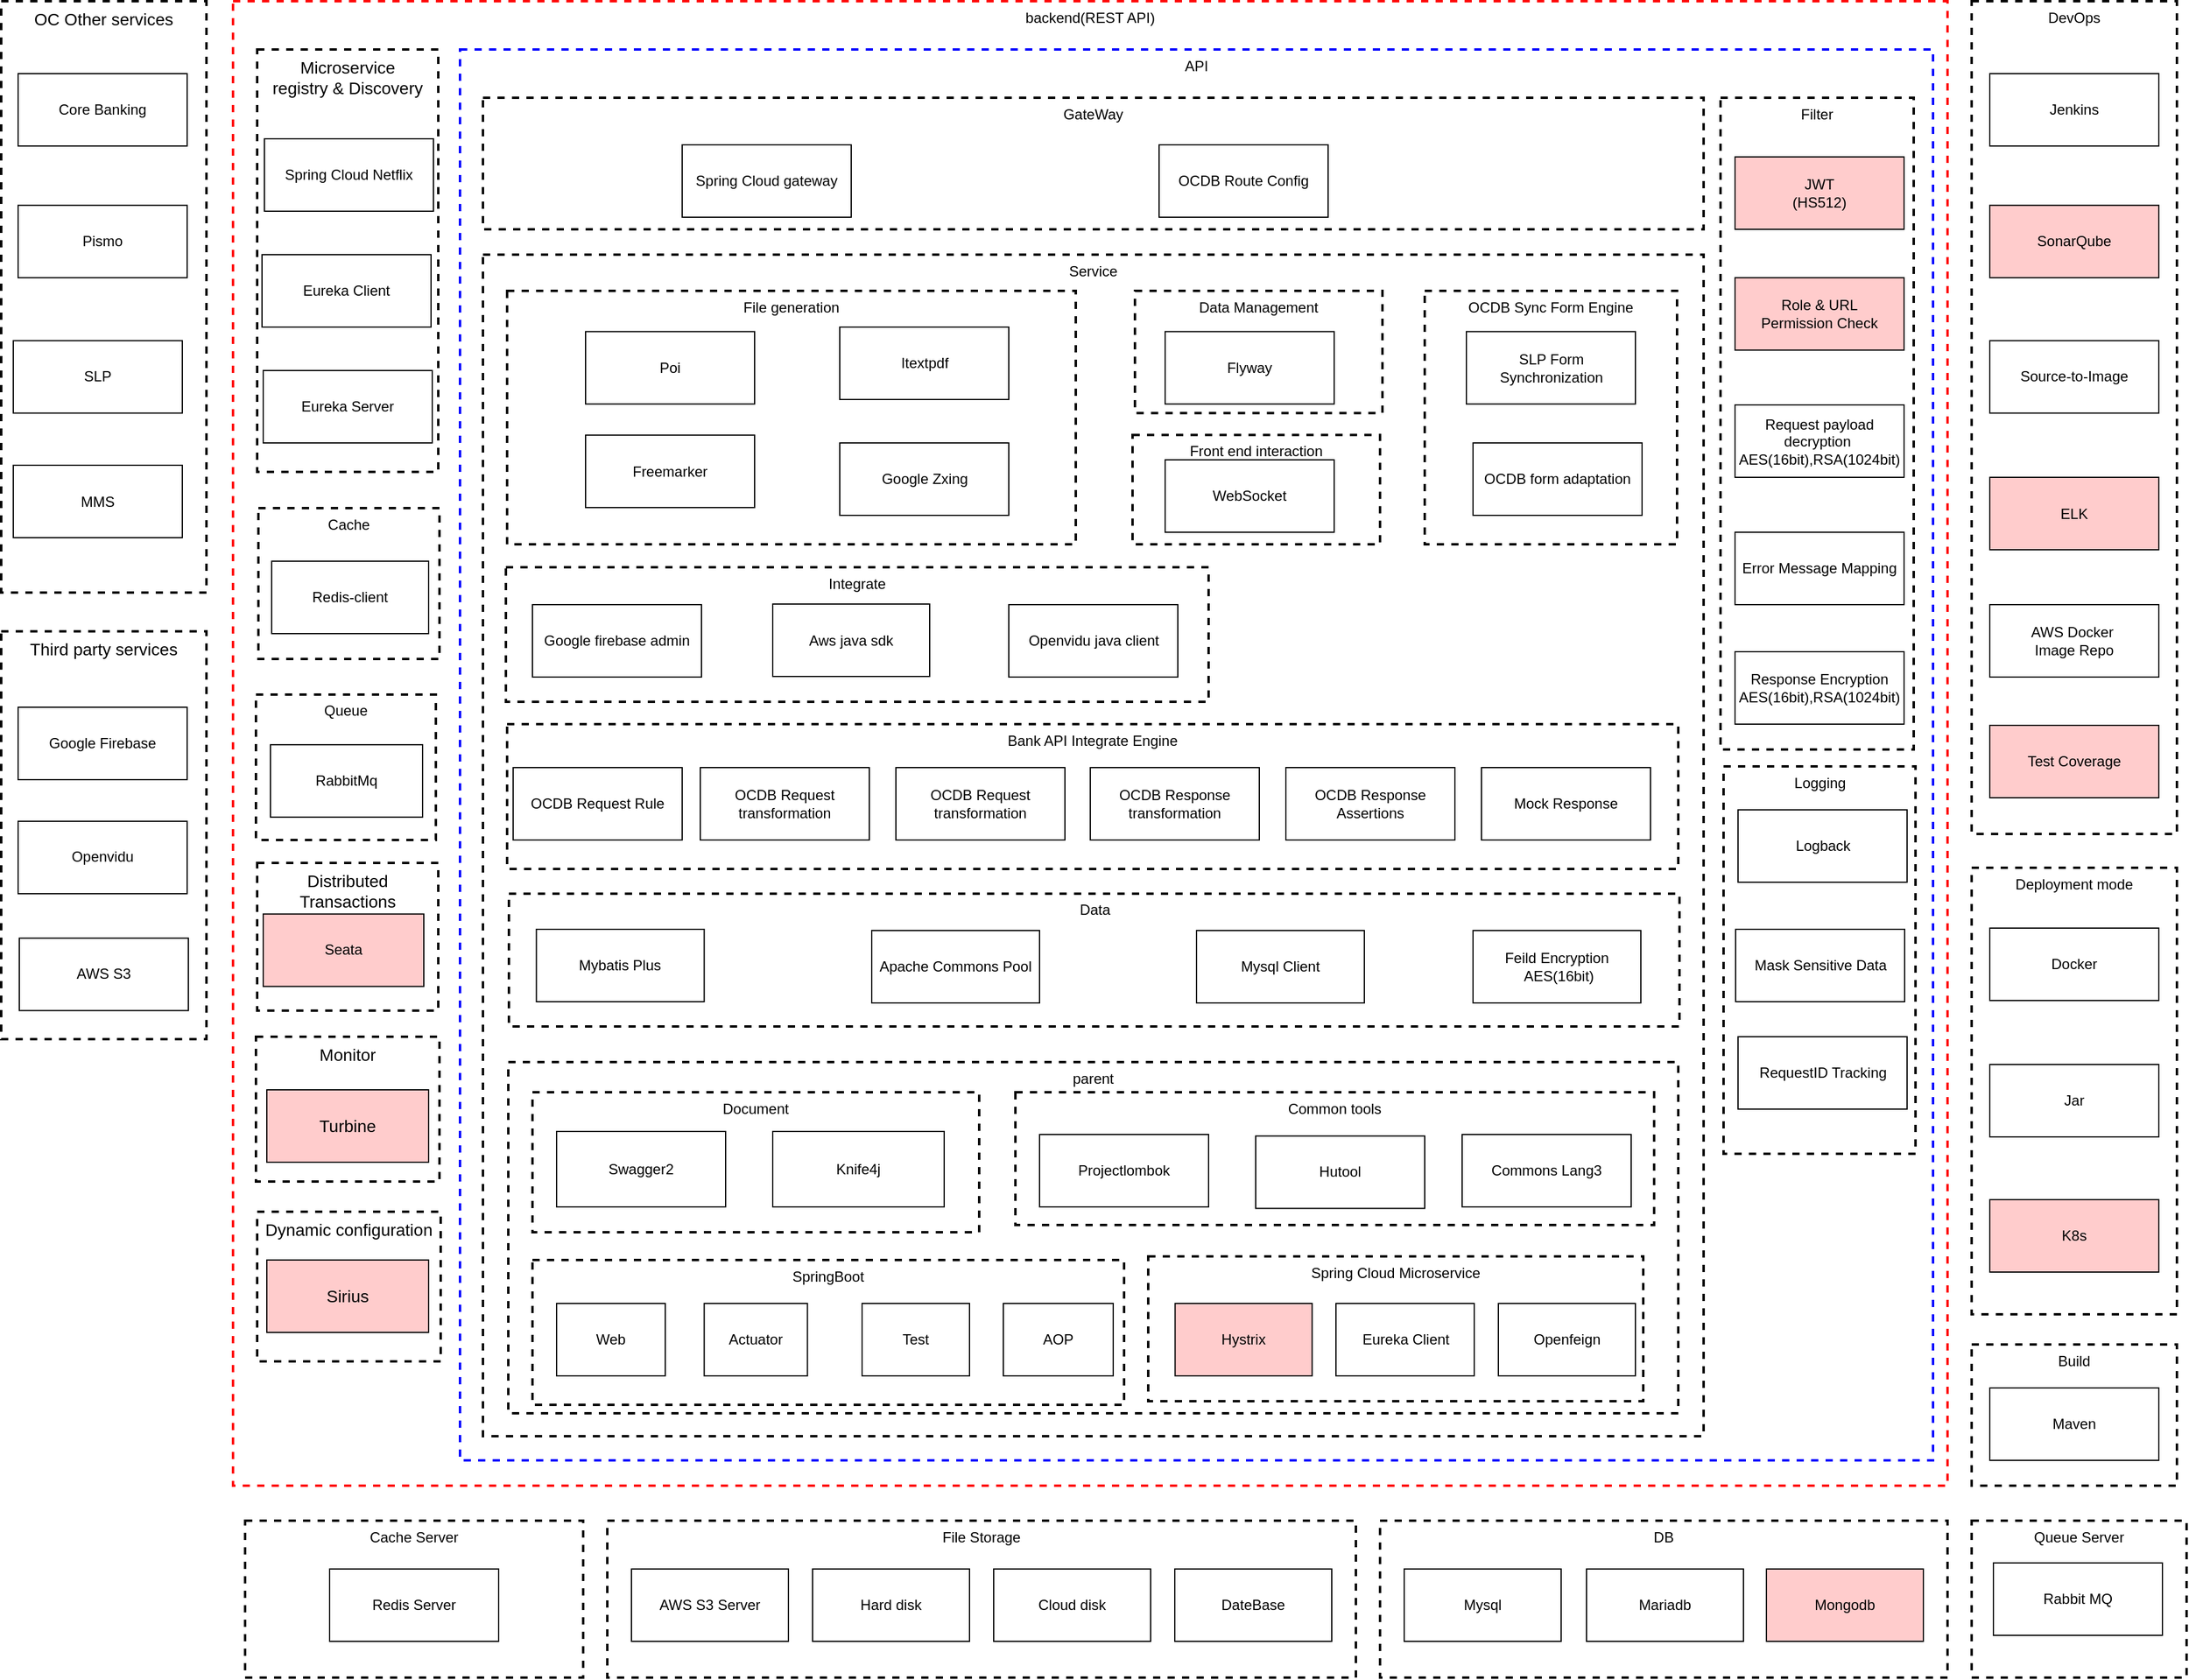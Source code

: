 <mxfile version="20.4.0" type="github">
  <diagram id="OInQUNuNO3AYRQuPPQoJ" name="第 1 页">
    <mxGraphModel dx="2217" dy="1193" grid="1" gridSize="10" guides="1" tooltips="1" connect="1" arrows="1" fold="1" page="1" pageScale="1" pageWidth="1100" pageHeight="850" math="0" shadow="0">
      <root>
        <mxCell id="0" />
        <mxCell id="1" parent="0" />
        <mxCell id="1uEvt_R6zlW470bMk80g-106" value="&lt;span style=&quot;font-weight: 400;&quot;&gt;backend(REST API)&lt;/span&gt;" style="rounded=0;whiteSpace=wrap;html=1;dashed=1;strokeWidth=2;fillColor=none;verticalAlign=top;fontStyle=1;strokeColor=#FF0505;" parent="1" vertex="1">
          <mxGeometry x="232" y="20" width="1420" height="1230" as="geometry" />
        </mxCell>
        <mxCell id="x6n-TaQfmUCHtvgikXO5-33" value="&lt;span style=&quot;font-weight: 400;&quot;&gt;API&lt;/span&gt;" style="rounded=0;whiteSpace=wrap;html=1;dashed=1;strokeWidth=2;fillColor=none;verticalAlign=top;fontStyle=1;strokeColor=#0000FF;" parent="1" vertex="1">
          <mxGeometry x="420" y="60" width="1220" height="1169" as="geometry" />
        </mxCell>
        <mxCell id="1uEvt_R6zlW470bMk80g-107" value="&lt;span style=&quot;font-weight: 400;&quot;&gt;Service&lt;/span&gt;" style="rounded=0;whiteSpace=wrap;html=1;dashed=1;strokeWidth=2;fillColor=none;verticalAlign=top;fontStyle=1" parent="1" vertex="1">
          <mxGeometry x="439" y="230" width="1011" height="979" as="geometry" />
        </mxCell>
        <mxCell id="x6n-TaQfmUCHtvgikXO5-2" value="&lt;span style=&quot;font-weight: 400;&quot;&gt;parent&lt;/span&gt;" style="rounded=0;whiteSpace=wrap;html=1;dashed=1;strokeWidth=2;fillColor=none;verticalAlign=top;fontStyle=1" parent="1" vertex="1">
          <mxGeometry x="460" y="899" width="969" height="291" as="geometry" />
        </mxCell>
        <mxCell id="rc3Xo7mNxMu2PA2NB6cC-8" value="&lt;span style=&quot;font-weight: 400;&quot;&gt;SpringBoot&lt;/span&gt;" style="rounded=0;whiteSpace=wrap;html=1;dashed=1;strokeWidth=2;fillColor=none;verticalAlign=top;fontStyle=1" vertex="1" parent="1">
          <mxGeometry x="480" y="1063" width="490" height="120" as="geometry" />
        </mxCell>
        <mxCell id="1uEvt_R6zlW470bMk80g-105" value="&lt;div&gt;&lt;span style=&quot;font-size: 14px; font-weight: 400;&quot;&gt;Third party services&lt;/span&gt;&lt;/div&gt;" style="rounded=0;whiteSpace=wrap;html=1;dashed=1;strokeWidth=2;fillColor=none;verticalAlign=top;fontStyle=1" parent="1" vertex="1">
          <mxGeometry x="40" y="542.16" width="170" height="337.84" as="geometry" />
        </mxCell>
        <mxCell id="1uEvt_R6zlW470bMk80g-233" value="&lt;div&gt;&lt;span style=&quot;font-weight: 400;&quot;&gt;Filter&lt;/span&gt;&lt;/div&gt;" style="rounded=0;whiteSpace=wrap;html=1;dashed=1;strokeWidth=2;fillColor=none;verticalAlign=top;fontStyle=1" parent="1" vertex="1">
          <mxGeometry x="1464" y="100" width="160" height="540" as="geometry" />
        </mxCell>
        <mxCell id="1uEvt_R6zlW470bMk80g-108" value="&lt;div&gt;&lt;span style=&quot;font-weight: 400;&quot;&gt;File generation&lt;/span&gt;&lt;/div&gt;" style="rounded=0;whiteSpace=wrap;html=1;dashed=1;strokeWidth=2;fillColor=none;verticalAlign=top;fontStyle=1" parent="1" vertex="1">
          <mxGeometry x="459" y="260" width="471" height="210" as="geometry" />
        </mxCell>
        <mxCell id="1uEvt_R6zlW470bMk80g-109" value="&lt;span style=&quot;font-weight: 400;&quot;&gt;Deployment mode&lt;/span&gt;" style="rounded=0;whiteSpace=wrap;html=1;dashed=1;strokeWidth=2;fillColor=none;verticalAlign=top;fontStyle=1" parent="1" vertex="1">
          <mxGeometry x="1672" y="738" width="170" height="370" as="geometry" />
        </mxCell>
        <mxCell id="1uEvt_R6zlW470bMk80g-111" value="&lt;div&gt;&lt;span style=&quot;font-weight: 400;&quot;&gt;DevOps&lt;/span&gt;&lt;/div&gt;" style="rounded=0;whiteSpace=wrap;html=1;dashed=1;strokeWidth=2;fillColor=none;verticalAlign=top;fontStyle=1" parent="1" vertex="1">
          <mxGeometry x="1672" y="20" width="170" height="690" as="geometry" />
        </mxCell>
        <mxCell id="1uEvt_R6zlW470bMk80g-113" value="&lt;span style=&quot;font-weight: 400;&quot;&gt;Bank API&amp;nbsp;&lt;/span&gt;&lt;span style=&quot;font-weight: 400;&quot;&gt;Integrate&amp;nbsp;&lt;/span&gt;&lt;span style=&quot;font-weight: 400;&quot;&gt;Engine&lt;/span&gt;" style="rounded=0;whiteSpace=wrap;html=1;dashed=1;strokeWidth=2;fillColor=none;verticalAlign=top;fontStyle=1" parent="1" vertex="1">
          <mxGeometry x="459" y="619" width="970" height="120" as="geometry" />
        </mxCell>
        <mxCell id="1uEvt_R6zlW470bMk80g-114" value="&lt;div&gt;&lt;span style=&quot;font-weight: 400;&quot;&gt;GateWay&lt;/span&gt;&lt;/div&gt;" style="rounded=0;whiteSpace=wrap;html=1;dashed=1;strokeWidth=2;fillColor=none;verticalAlign=top;fontStyle=1" parent="1" vertex="1">
          <mxGeometry x="439" y="100" width="1011" height="109" as="geometry" />
        </mxCell>
        <mxCell id="1uEvt_R6zlW470bMk80g-115" value="&lt;div&gt;&lt;span style=&quot;font-weight: 400;&quot;&gt;Cache Server&lt;/span&gt;&lt;/div&gt;" style="rounded=0;whiteSpace=wrap;html=1;dashed=1;strokeWidth=2;fillColor=none;verticalAlign=top;fontStyle=1" parent="1" vertex="1">
          <mxGeometry x="242" y="1279" width="280" height="130" as="geometry" />
        </mxCell>
        <mxCell id="1uEvt_R6zlW470bMk80g-116" value="&lt;div&gt;&lt;span style=&quot;font-weight: 400;&quot;&gt;DB&lt;/span&gt;&lt;/div&gt;" style="rounded=0;whiteSpace=wrap;html=1;dashed=1;strokeWidth=2;fillColor=none;verticalAlign=top;fontStyle=1" parent="1" vertex="1">
          <mxGeometry x="1182" y="1279" width="470" height="130" as="geometry" />
        </mxCell>
        <mxCell id="1uEvt_R6zlW470bMk80g-117" value="&lt;span style=&quot;font-weight: 400;&quot;&gt;File Storage&lt;/span&gt;" style="rounded=0;whiteSpace=wrap;html=1;dashed=1;strokeWidth=2;fillColor=none;verticalAlign=top;fontStyle=1" parent="1" vertex="1">
          <mxGeometry x="542" y="1279" width="620" height="130" as="geometry" />
        </mxCell>
        <mxCell id="1uEvt_R6zlW470bMk80g-118" value="&lt;div&gt;&lt;span style=&quot;font-weight: 400;&quot;&gt;Logging&lt;/span&gt;&lt;/div&gt;" style="rounded=0;whiteSpace=wrap;html=1;dashed=1;strokeWidth=2;fillColor=none;verticalAlign=top;fontStyle=1" parent="1" vertex="1">
          <mxGeometry x="1466.5" y="653.99" width="159" height="321" as="geometry" />
        </mxCell>
        <mxCell id="1uEvt_R6zlW470bMk80g-123" value="Redis Server" style="rounded=0;whiteSpace=wrap;html=1;fontColor=#000000;fillColor=none;" parent="1" vertex="1">
          <mxGeometry x="312" y="1319" width="140" height="60" as="geometry" />
        </mxCell>
        <mxCell id="1uEvt_R6zlW470bMk80g-128" value="&lt;span style=&quot;font-weight: 400;&quot;&gt;Data&lt;/span&gt;" style="rounded=0;whiteSpace=wrap;html=1;dashed=1;strokeWidth=2;fillColor=none;verticalAlign=top;fontStyle=1" parent="1" vertex="1">
          <mxGeometry x="460.5" y="759.49" width="969.5" height="110" as="geometry" />
        </mxCell>
        <mxCell id="1uEvt_R6zlW470bMk80g-137" value="Itextpdf" style="rounded=0;whiteSpace=wrap;html=1;fontColor=#000000;fillColor=none;" parent="1" vertex="1">
          <mxGeometry x="734.5" y="290" width="140" height="60" as="geometry" />
        </mxCell>
        <mxCell id="1uEvt_R6zlW470bMk80g-138" value="Poi" style="rounded=0;whiteSpace=wrap;html=1;fontColor=#000000;fillColor=none;" parent="1" vertex="1">
          <mxGeometry x="524" y="293.75" width="140" height="60" as="geometry" />
        </mxCell>
        <mxCell id="1uEvt_R6zlW470bMk80g-144" value="&lt;div&gt;&lt;span style=&quot;font-size: 14px; font-weight: 400;&quot;&gt;OC Other services&lt;/span&gt;&lt;/div&gt;" style="rounded=0;whiteSpace=wrap;html=1;dashed=1;strokeWidth=2;fillColor=none;verticalAlign=top;fontStyle=1" parent="1" vertex="1">
          <mxGeometry x="40" y="20" width="170" height="490" as="geometry" />
        </mxCell>
        <mxCell id="1uEvt_R6zlW470bMk80g-145" value="Core Banking" style="rounded=0;whiteSpace=wrap;html=1;fontColor=#000000;fillColor=none;" parent="1" vertex="1">
          <mxGeometry x="54" y="80" width="140" height="60" as="geometry" />
        </mxCell>
        <mxCell id="1uEvt_R6zlW470bMk80g-146" value="Pismo" style="rounded=0;whiteSpace=wrap;html=1;fontColor=#000000;fillColor=none;" parent="1" vertex="1">
          <mxGeometry x="54" y="189.12" width="140" height="60" as="geometry" />
        </mxCell>
        <mxCell id="1uEvt_R6zlW470bMk80g-147" value="SLP" style="rounded=0;whiteSpace=wrap;html=1;fontColor=#000000;fillColor=none;" parent="1" vertex="1">
          <mxGeometry x="50" y="301.27" width="140" height="60" as="geometry" />
        </mxCell>
        <mxCell id="1uEvt_R6zlW470bMk80g-148" value="MMS" style="rounded=0;whiteSpace=wrap;html=1;fontColor=#000000;fillColor=none;" parent="1" vertex="1">
          <mxGeometry x="50" y="404.5" width="140" height="60" as="geometry" />
        </mxCell>
        <mxCell id="1uEvt_R6zlW470bMk80g-167" value="&lt;span style=&quot;font-weight: 400;&quot;&gt;Build&lt;/span&gt;" style="rounded=0;whiteSpace=wrap;html=1;dashed=1;strokeWidth=2;fillColor=none;verticalAlign=top;fontStyle=1" parent="1" vertex="1">
          <mxGeometry x="1672" y="1133" width="170" height="117" as="geometry" />
        </mxCell>
        <mxCell id="1uEvt_R6zlW470bMk80g-186" value="Google Zxing" style="rounded=0;whiteSpace=wrap;html=1;fontColor=#000000;fillColor=none;" parent="1" vertex="1">
          <mxGeometry x="734.5" y="386" width="140" height="60" as="geometry" />
        </mxCell>
        <mxCell id="1uEvt_R6zlW470bMk80g-199" value="&lt;span style=&quot;font-size: 14px; font-weight: 400;&quot;&gt;Monitor&lt;/span&gt;" style="rounded=0;whiteSpace=wrap;html=1;dashed=1;strokeWidth=2;fillColor=none;verticalAlign=top;fontStyle=1" parent="1" vertex="1">
          <mxGeometry x="251" y="878" width="152" height="120" as="geometry" />
        </mxCell>
        <mxCell id="1uEvt_R6zlW470bMk80g-208" value="Error Message Mapping" style="rounded=0;whiteSpace=wrap;html=1;fontColor=#000000;fillColor=none;" parent="1" vertex="1">
          <mxGeometry x="1476" y="460" width="140" height="60" as="geometry" />
        </mxCell>
        <mxCell id="1uEvt_R6zlW470bMk80g-210" value="&lt;span style=&quot;font-size: 14px;&quot;&gt;Turbine&lt;/span&gt;" style="rounded=0;whiteSpace=wrap;html=1;fontColor=#000000;fillColor=#FFCCCC;" parent="1" vertex="1">
          <mxGeometry x="260" y="922" width="134" height="60" as="geometry" />
        </mxCell>
        <mxCell id="1uEvt_R6zlW470bMk80g-213" value="Mock Response" style="rounded=0;whiteSpace=wrap;html=1;fontColor=#000000;fillColor=none;" parent="1" vertex="1">
          <mxGeometry x="1266" y="655" width="140" height="60" as="geometry" />
        </mxCell>
        <mxCell id="1uEvt_R6zlW470bMk80g-214" value="OCDB Response Assertions" style="rounded=0;whiteSpace=wrap;html=1;fontColor=#000000;fillColor=none;" parent="1" vertex="1">
          <mxGeometry x="1104" y="655" width="140" height="60" as="geometry" />
        </mxCell>
        <mxCell id="1uEvt_R6zlW470bMk80g-215" value="OCDB Response transformation" style="rounded=0;whiteSpace=wrap;html=1;fontColor=#000000;fillColor=none;" parent="1" vertex="1">
          <mxGeometry x="942" y="655" width="140" height="60" as="geometry" />
        </mxCell>
        <mxCell id="1uEvt_R6zlW470bMk80g-225" value="Apache Commons Pool" style="rounded=0;whiteSpace=wrap;html=1;fontColor=#000000;fillColor=none;" parent="1" vertex="1">
          <mxGeometry x="761" y="790.0" width="139" height="60" as="geometry" />
        </mxCell>
        <mxCell id="1uEvt_R6zlW470bMk80g-227" value="Mybatis Plus" style="rounded=0;whiteSpace=wrap;html=1;fontColor=#000000;fillColor=none;" parent="1" vertex="1">
          <mxGeometry x="483.25" y="789.0" width="139" height="60" as="geometry" />
        </mxCell>
        <mxCell id="1uEvt_R6zlW470bMk80g-229" value="&lt;div&gt;&lt;span style=&quot;background-color: initial;&quot;&gt;Request payload decryption&amp;nbsp;&lt;/span&gt;&lt;/div&gt;&lt;div&gt;&lt;span style=&quot;background-color: initial;&quot;&gt;AES(16bit),RSA(1024bit)&lt;/span&gt;&lt;/div&gt;" style="rounded=0;whiteSpace=wrap;html=1;fontColor=#000000;fillColor=none;" parent="1" vertex="1">
          <mxGeometry x="1476" y="354.5" width="140" height="60" as="geometry" />
        </mxCell>
        <mxCell id="1uEvt_R6zlW470bMk80g-232" value="&lt;div&gt;&lt;span style=&quot;background-color: initial;&quot;&gt;Response Encryption&lt;/span&gt;&lt;br&gt;&lt;/div&gt;&lt;div&gt;&lt;span style=&quot;background-color: initial;&quot;&gt;AES(16bit),RSA(1024bit)&lt;/span&gt;&lt;/div&gt;" style="rounded=0;whiteSpace=wrap;html=1;fontColor=#000000;fillColor=none;" parent="1" vertex="1">
          <mxGeometry x="1476" y="559" width="140" height="60" as="geometry" />
        </mxCell>
        <mxCell id="1uEvt_R6zlW470bMk80g-234" value="JWT &lt;br&gt;(HS512)" style="rounded=0;whiteSpace=wrap;html=1;fontColor=#000000;fillColor=#FFCCCC;" parent="1" vertex="1">
          <mxGeometry x="1476" y="149" width="140" height="60" as="geometry" />
        </mxCell>
        <mxCell id="1uEvt_R6zlW470bMk80g-235" value="Role &amp;amp; URL&lt;br&gt;Permission Check" style="rounded=0;whiteSpace=wrap;html=1;fontColor=#000000;fillColor=#FFCCCC;" parent="1" vertex="1">
          <mxGeometry x="1476" y="249.12" width="140" height="60" as="geometry" />
        </mxCell>
        <mxCell id="1uEvt_R6zlW470bMk80g-238" value="Logback" style="rounded=0;whiteSpace=wrap;html=1;fontColor=#000000;fillColor=none;" parent="1" vertex="1">
          <mxGeometry x="1478.5" y="689.99" width="140" height="60" as="geometry" />
        </mxCell>
        <mxCell id="1uEvt_R6zlW470bMk80g-239" value="Mask Sensitive Data" style="rounded=0;whiteSpace=wrap;html=1;fontColor=#000000;fillColor=none;" parent="1" vertex="1">
          <mxGeometry x="1476.5" y="788.99" width="140" height="60" as="geometry" />
        </mxCell>
        <mxCell id="1uEvt_R6zlW470bMk80g-241" value="RequestID Tracking" style="rounded=0;whiteSpace=wrap;html=1;fontColor=#000000;fillColor=none;" parent="1" vertex="1">
          <mxGeometry x="1478.5" y="877.99" width="140" height="60" as="geometry" />
        </mxCell>
        <mxCell id="1uEvt_R6zlW470bMk80g-245" value="Jenkins" style="rounded=0;whiteSpace=wrap;html=1;fontColor=#000000;fillColor=none;" parent="1" vertex="1">
          <mxGeometry x="1687" y="80" width="140" height="60" as="geometry" />
        </mxCell>
        <mxCell id="1uEvt_R6zlW470bMk80g-246" value="SonarQube" style="rounded=0;whiteSpace=wrap;html=1;fontColor=#000000;fillColor=#FFCCCC;" parent="1" vertex="1">
          <mxGeometry x="1687" y="189.12" width="140" height="60" as="geometry" />
        </mxCell>
        <mxCell id="1uEvt_R6zlW470bMk80g-247" value="Source-to-Image" style="rounded=0;whiteSpace=wrap;html=1;fontColor=#000000;fillColor=none;" parent="1" vertex="1">
          <mxGeometry x="1687" y="301.27" width="140" height="60" as="geometry" />
        </mxCell>
        <mxCell id="1uEvt_R6zlW470bMk80g-250" value="ELK" style="rounded=0;whiteSpace=wrap;html=1;fontColor=#000000;fillColor=#FFCCCC;" parent="1" vertex="1">
          <mxGeometry x="1687" y="414.5" width="140" height="60" as="geometry" />
        </mxCell>
        <mxCell id="1uEvt_R6zlW470bMk80g-251" value="AWS Docker&amp;nbsp;&lt;br&gt;Image&amp;nbsp;Repo" style="rounded=0;whiteSpace=wrap;html=1;fontColor=#000000;fillColor=none;" parent="1" vertex="1">
          <mxGeometry x="1687" y="520" width="140" height="60" as="geometry" />
        </mxCell>
        <mxCell id="1uEvt_R6zlW470bMk80g-252" value="Docker" style="rounded=0;whiteSpace=wrap;html=1;fontColor=#000000;fillColor=none;" parent="1" vertex="1">
          <mxGeometry x="1687" y="788" width="140" height="60" as="geometry" />
        </mxCell>
        <mxCell id="1uEvt_R6zlW470bMk80g-253" value="Jar" style="rounded=0;whiteSpace=wrap;html=1;fontColor=#000000;fillColor=none;" parent="1" vertex="1">
          <mxGeometry x="1687" y="901" width="140" height="60" as="geometry" />
        </mxCell>
        <mxCell id="1uEvt_R6zlW470bMk80g-255" value="K8s" style="rounded=0;whiteSpace=wrap;html=1;fontColor=#000000;fillColor=#FFCCCC;" parent="1" vertex="1">
          <mxGeometry x="1687" y="1013" width="140" height="60" as="geometry" />
        </mxCell>
        <mxCell id="1uEvt_R6zlW470bMk80g-256" value="Maven" style="rounded=0;whiteSpace=wrap;html=1;fontColor=#000000;fillColor=none;" parent="1" vertex="1">
          <mxGeometry x="1687" y="1169" width="140" height="60" as="geometry" />
        </mxCell>
        <mxCell id="1uEvt_R6zlW470bMk80g-259" value="&lt;div&gt;Cloud disk&lt;/div&gt;" style="rounded=0;whiteSpace=wrap;html=1;fontColor=#000000;fillColor=none;" parent="1" vertex="1">
          <mxGeometry x="862" y="1319" width="130" height="60" as="geometry" />
        </mxCell>
        <mxCell id="1uEvt_R6zlW470bMk80g-260" value="Hard disk" style="rounded=0;whiteSpace=wrap;html=1;fontColor=#000000;fillColor=none;" parent="1" vertex="1">
          <mxGeometry x="712" y="1319" width="130" height="60" as="geometry" />
        </mxCell>
        <mxCell id="1uEvt_R6zlW470bMk80g-261" value="AWS S3 Server" style="rounded=0;whiteSpace=wrap;html=1;fontColor=#000000;fillColor=none;" parent="1" vertex="1">
          <mxGeometry x="562" y="1319" width="130" height="60" as="geometry" />
        </mxCell>
        <mxCell id="1uEvt_R6zlW470bMk80g-262" value="DateBase" style="rounded=0;whiteSpace=wrap;html=1;fontColor=#000000;fillColor=none;" parent="1" vertex="1">
          <mxGeometry x="1012" y="1319" width="130" height="60" as="geometry" />
        </mxCell>
        <mxCell id="1uEvt_R6zlW470bMk80g-263" value="Mysql" style="rounded=0;whiteSpace=wrap;html=1;fontColor=#000000;fillColor=none;" parent="1" vertex="1">
          <mxGeometry x="1202" y="1319" width="130" height="60" as="geometry" />
        </mxCell>
        <mxCell id="1uEvt_R6zlW470bMk80g-264" value="Mariadb" style="rounded=0;whiteSpace=wrap;html=1;fontColor=#000000;fillColor=none;" parent="1" vertex="1">
          <mxGeometry x="1353" y="1319" width="130" height="60" as="geometry" />
        </mxCell>
        <mxCell id="1uEvt_R6zlW470bMk80g-265" value="Mongodb" style="rounded=0;whiteSpace=wrap;html=1;fontColor=#000000;fillColor=#FFCCCC;" parent="1" vertex="1">
          <mxGeometry x="1502" y="1319" width="130" height="60" as="geometry" />
        </mxCell>
        <mxCell id="x6n-TaQfmUCHtvgikXO5-5" value="Web" style="rounded=0;whiteSpace=wrap;html=1;fontColor=#000000;fillColor=none;" parent="1" vertex="1">
          <mxGeometry x="500" y="1099" width="90" height="60" as="geometry" />
        </mxCell>
        <mxCell id="x6n-TaQfmUCHtvgikXO5-15" value="Freemarker" style="rounded=0;whiteSpace=wrap;html=1;fontColor=#000000;fillColor=none;" parent="1" vertex="1">
          <mxGeometry x="524" y="379.56" width="140" height="60" as="geometry" />
        </mxCell>
        <mxCell id="x6n-TaQfmUCHtvgikXO5-16" value="Test Coverage" style="rounded=0;whiteSpace=wrap;html=1;fontColor=#000000;fillColor=#FFCCCC;" parent="1" vertex="1">
          <mxGeometry x="1687" y="620" width="140" height="60" as="geometry" />
        </mxCell>
        <mxCell id="1uEvt_R6zlW470bMk80g-170" value="&lt;span style=&quot;font-weight: 400;&quot;&gt;Document&lt;/span&gt;" style="rounded=0;whiteSpace=wrap;html=1;dashed=1;strokeWidth=2;fillColor=none;verticalAlign=top;fontStyle=1" parent="1" vertex="1">
          <mxGeometry x="480" y="924" width="370" height="116" as="geometry" />
        </mxCell>
        <mxCell id="1uEvt_R6zlW470bMk80g-177" value="&lt;span style=&quot;font-weight: 400;&quot;&gt;Common tools&lt;/span&gt;" style="rounded=0;whiteSpace=wrap;html=1;dashed=1;strokeWidth=2;fillColor=none;verticalAlign=top;fontStyle=1" parent="1" vertex="1">
          <mxGeometry x="880" y="924" width="529" height="110" as="geometry" />
        </mxCell>
        <mxCell id="1uEvt_R6zlW470bMk80g-178" value="Hutool" style="rounded=0;whiteSpace=wrap;html=1;fontColor=#000000;fillColor=none;" parent="1" vertex="1">
          <mxGeometry x="1079" y="960.25" width="140" height="60" as="geometry" />
        </mxCell>
        <mxCell id="1uEvt_R6zlW470bMk80g-179" value="Projectlombok" style="rounded=0;whiteSpace=wrap;html=1;fontColor=#000000;fillColor=none;" parent="1" vertex="1">
          <mxGeometry x="900" y="959" width="140" height="60" as="geometry" />
        </mxCell>
        <mxCell id="1uEvt_R6zlW470bMk80g-183" value="Knife4j" style="rounded=0;whiteSpace=wrap;html=1;fontColor=#000000;fillColor=none;" parent="1" vertex="1">
          <mxGeometry x="679" y="956.5" width="142" height="62.5" as="geometry" />
        </mxCell>
        <mxCell id="1uEvt_R6zlW470bMk80g-189" value="Commons Lang3" style="rounded=0;whiteSpace=wrap;html=1;fontColor=#000000;fillColor=none;" parent="1" vertex="1">
          <mxGeometry x="1250" y="959" width="140" height="60" as="geometry" />
        </mxCell>
        <mxCell id="1uEvt_R6zlW470bMk80g-190" value="&lt;span style=&quot;font-weight: 400;&quot;&gt;Spring Cloud&amp;nbsp;&lt;/span&gt;&lt;span style=&quot;font-weight: 400;&quot;&gt;Microservice&lt;/span&gt;" style="rounded=0;whiteSpace=wrap;html=1;dashed=1;strokeWidth=2;fillColor=none;verticalAlign=top;fontStyle=1" parent="1" vertex="1">
          <mxGeometry x="990" y="1060" width="410" height="120" as="geometry" />
        </mxCell>
        <mxCell id="1uEvt_R6zlW470bMk80g-191" value="Eureka Client" style="rounded=0;whiteSpace=wrap;html=1;fontColor=#000000;fillColor=none;" parent="1" vertex="1">
          <mxGeometry x="1145.5" y="1099" width="114.5" height="60" as="geometry" />
        </mxCell>
        <mxCell id="1uEvt_R6zlW470bMk80g-217" value="OCDB Request transformation" style="rounded=0;whiteSpace=wrap;html=1;fontColor=#000000;fillColor=none;" parent="1" vertex="1">
          <mxGeometry x="781" y="655" width="140" height="60" as="geometry" />
        </mxCell>
        <mxCell id="1uEvt_R6zlW470bMk80g-119" value="&lt;span style=&quot;font-size: 14px; font-weight: 400;&quot;&gt;Microservice &lt;br&gt;registry &amp;amp; Discovery&lt;/span&gt;" style="rounded=0;whiteSpace=wrap;html=1;dashed=1;strokeWidth=2;fillColor=none;verticalAlign=top;fontStyle=1" parent="1" vertex="1">
          <mxGeometry x="252" y="60" width="150" height="350" as="geometry" />
        </mxCell>
        <mxCell id="1uEvt_R6zlW470bMk80g-141" value="Eureka Client" style="rounded=0;whiteSpace=wrap;html=1;fontColor=#000000;fillColor=none;" parent="1" vertex="1">
          <mxGeometry x="256" y="230" width="140" height="60" as="geometry" />
        </mxCell>
        <mxCell id="1uEvt_R6zlW470bMk80g-142" value="Spring Cloud&amp;nbsp;Netflix" style="rounded=0;whiteSpace=wrap;html=1;fontColor=#000000;fillColor=none;" parent="1" vertex="1">
          <mxGeometry x="258" y="134" width="140" height="60" as="geometry" />
        </mxCell>
        <mxCell id="1uEvt_R6zlW470bMk80g-143" value="Eureka Server" style="rounded=0;whiteSpace=wrap;html=1;fontColor=#000000;fillColor=none;" parent="1" vertex="1">
          <mxGeometry x="257" y="326" width="140" height="60" as="geometry" />
        </mxCell>
        <mxCell id="1uEvt_R6zlW470bMk80g-181" value="Swagger2" style="rounded=0;whiteSpace=wrap;html=1;fontColor=#000000;fillColor=none;" parent="1" vertex="1">
          <mxGeometry x="500" y="956.5" width="140" height="62.5" as="geometry" />
        </mxCell>
        <mxCell id="1uEvt_R6zlW470bMk80g-198" value="&lt;div&gt;&lt;span style=&quot;font-size: 14px; font-weight: 400;&quot;&gt;Distributed Transactions&lt;/span&gt;&lt;/div&gt;" style="rounded=0;whiteSpace=wrap;html=1;dashed=1;strokeWidth=2;fillColor=none;verticalAlign=top;fontStyle=1" parent="1" vertex="1">
          <mxGeometry x="252" y="734" width="150" height="122.32" as="geometry" />
        </mxCell>
        <mxCell id="1uEvt_R6zlW470bMk80g-211" value="Seata" style="rounded=0;whiteSpace=wrap;html=1;fontColor=#000000;fillColor=#FFCCCC;" parent="1" vertex="1">
          <mxGeometry x="257" y="776.32" width="133" height="60" as="geometry" />
        </mxCell>
        <mxCell id="1uEvt_R6zlW470bMk80g-219" value="OCDB Request transformation" style="rounded=0;whiteSpace=wrap;html=1;fontColor=#000000;fillColor=none;" parent="1" vertex="1">
          <mxGeometry x="619" y="655" width="140" height="60" as="geometry" />
        </mxCell>
        <mxCell id="1uEvt_R6zlW470bMk80g-220" value="OCDB Request Rule" style="rounded=0;whiteSpace=wrap;html=1;fontColor=#000000;fillColor=none;" parent="1" vertex="1">
          <mxGeometry x="464" y="655" width="140" height="60" as="geometry" />
        </mxCell>
        <mxCell id="x6n-TaQfmUCHtvgikXO5-17" value="&lt;span style=&quot;font-weight: 400;&quot;&gt;Queue&lt;/span&gt;" style="rounded=0;whiteSpace=wrap;html=1;dashed=1;strokeWidth=2;fillColor=none;verticalAlign=top;fontStyle=1" parent="1" vertex="1">
          <mxGeometry x="251" y="594.48" width="149" height="120.52" as="geometry" />
        </mxCell>
        <mxCell id="1uEvt_R6zlW470bMk80g-136" value="RabbitMq" style="rounded=0;whiteSpace=wrap;html=1;fontColor=#000000;fillColor=none;" parent="1" vertex="1">
          <mxGeometry x="263" y="636.08" width="126" height="60" as="geometry" />
        </mxCell>
        <mxCell id="x6n-TaQfmUCHtvgikXO5-1" value="&lt;span style=&quot;font-weight: 400;&quot;&gt;Integrate&lt;/span&gt;" style="rounded=0;whiteSpace=wrap;html=1;dashed=1;strokeWidth=2;fillColor=none;verticalAlign=top;fontStyle=1" parent="1" vertex="1">
          <mxGeometry x="458" y="489" width="582" height="111.5" as="geometry" />
        </mxCell>
        <mxCell id="1uEvt_R6zlW470bMk80g-139" value="Aws java sdk" style="rounded=0;whiteSpace=wrap;html=1;fontColor=#000000;fillColor=none;" parent="1" vertex="1">
          <mxGeometry x="679" y="519.5" width="130" height="60" as="geometry" />
        </mxCell>
        <mxCell id="1uEvt_R6zlW470bMk80g-174" value="Google firebase admin" style="rounded=0;whiteSpace=wrap;html=1;fontColor=#000000;fillColor=none;" parent="1" vertex="1">
          <mxGeometry x="480" y="520" width="140" height="60" as="geometry" />
        </mxCell>
        <mxCell id="1uEvt_R6zlW470bMk80g-205" value="Openvidu java client" style="rounded=0;whiteSpace=wrap;html=1;fontColor=#000000;fillColor=none;" parent="1" vertex="1">
          <mxGeometry x="874.5" y="520" width="140" height="60" as="geometry" />
        </mxCell>
        <mxCell id="1uEvt_R6zlW470bMk80g-127" value="&lt;span style=&quot;font-weight: 400;&quot;&gt;Cache&lt;/span&gt;" style="rounded=0;whiteSpace=wrap;html=1;dashed=1;strokeWidth=2;fillColor=none;verticalAlign=top;fontStyle=1" parent="1" vertex="1">
          <mxGeometry x="253" y="440" width="150" height="125" as="geometry" />
        </mxCell>
        <mxCell id="1uEvt_R6zlW470bMk80g-134" value="Redis-client" style="rounded=0;whiteSpace=wrap;html=1;fontColor=#000000;fillColor=none;" parent="1" vertex="1">
          <mxGeometry x="264" y="484" width="130" height="60" as="geometry" />
        </mxCell>
        <mxCell id="1uEvt_R6zlW470bMk80g-140" value="Spring Cloud&amp;nbsp;gateway" style="rounded=0;whiteSpace=wrap;html=1;fontColor=#000000;fillColor=none;" parent="1" vertex="1">
          <mxGeometry x="604" y="139" width="140" height="60" as="geometry" />
        </mxCell>
        <mxCell id="x6n-TaQfmUCHtvgikXO5-24" value="Openfeign" style="rounded=0;whiteSpace=wrap;html=1;fontColor=#000000;fillColor=none;" parent="1" vertex="1">
          <mxGeometry x="1280" y="1099" width="113.5" height="60" as="geometry" />
        </mxCell>
        <mxCell id="x6n-TaQfmUCHtvgikXO5-29" value="Hystrix" style="rounded=0;whiteSpace=wrap;html=1;fontColor=#000000;fillColor=#FFCCCC;strokeColor=default;" parent="1" vertex="1">
          <mxGeometry x="1012.25" y="1099" width="113.5" height="60" as="geometry" />
        </mxCell>
        <mxCell id="1uEvt_R6zlW470bMk80g-161" value="&lt;div&gt;&lt;span style=&quot;background-color: initial;&quot;&gt;Feild Encryption&lt;/span&gt;&lt;/div&gt;&lt;div&gt;&lt;span style=&quot;background-color: initial;&quot;&gt;&amp;nbsp;&lt;/span&gt;&lt;span style=&quot;background-color: initial;&quot;&gt;AES(16bit)&lt;/span&gt;&lt;br&gt;&lt;/div&gt;" style="rounded=0;whiteSpace=wrap;html=1;fontColor=#000000;fillColor=none;" parent="1" vertex="1">
          <mxGeometry x="1259" y="790" width="139" height="60" as="geometry" />
        </mxCell>
        <mxCell id="x6n-TaQfmUCHtvgikXO5-48" value="&lt;div&gt;&lt;span style=&quot;font-size: 14px; font-weight: 400;&quot;&gt;Dynamic configuration&lt;/span&gt;&lt;/div&gt;" style="rounded=0;whiteSpace=wrap;html=1;dashed=1;strokeWidth=2;fillColor=none;verticalAlign=top;fontStyle=1" parent="1" vertex="1">
          <mxGeometry x="252" y="1023" width="152" height="124" as="geometry" />
        </mxCell>
        <mxCell id="x6n-TaQfmUCHtvgikXO5-49" value="&lt;span style=&quot;font-size: 14px;&quot;&gt;Sirius&lt;/span&gt;" style="rounded=0;whiteSpace=wrap;html=1;fontColor=#000000;fillColor=#FFCCCC;" parent="1" vertex="1">
          <mxGeometry x="260" y="1063" width="134" height="60" as="geometry" />
        </mxCell>
        <mxCell id="1uEvt_R6zlW470bMk80g-197" value="Google Firebase" style="rounded=0;whiteSpace=wrap;html=1;fontColor=#000000;fillColor=none;" parent="1" vertex="1">
          <mxGeometry x="54" y="605" width="140" height="60" as="geometry" />
        </mxCell>
        <mxCell id="1uEvt_R6zlW470bMk80g-149" value="Openvidu" style="rounded=0;whiteSpace=wrap;html=1;fontColor=#000000;fillColor=none;" parent="1" vertex="1">
          <mxGeometry x="54" y="699.49" width="140" height="60" as="geometry" />
        </mxCell>
        <mxCell id="rc3Xo7mNxMu2PA2NB6cC-1" value="&lt;div&gt;&lt;span style=&quot;font-weight: 400;&quot;&gt;Queue Server&lt;/span&gt;&lt;/div&gt;" style="rounded=0;whiteSpace=wrap;html=1;dashed=1;strokeWidth=2;fillColor=none;verticalAlign=top;fontStyle=1" vertex="1" parent="1">
          <mxGeometry x="1672" y="1279" width="178" height="130" as="geometry" />
        </mxCell>
        <mxCell id="rc3Xo7mNxMu2PA2NB6cC-2" value="Rabbit MQ" style="rounded=0;whiteSpace=wrap;html=1;fontColor=#000000;fillColor=none;" vertex="1" parent="1">
          <mxGeometry x="1690" y="1314" width="140" height="60" as="geometry" />
        </mxCell>
        <mxCell id="1uEvt_R6zlW470bMk80g-112" value="&lt;span style=&quot;font-weight: 400;&quot;&gt;OCDB Sync Form&amp;nbsp;Engine&lt;/span&gt;" style="rounded=0;whiteSpace=wrap;html=1;dashed=1;strokeWidth=2;fillColor=none;verticalAlign=top;fontStyle=1" parent="1" vertex="1">
          <mxGeometry x="1219" y="260" width="209" height="210" as="geometry" />
        </mxCell>
        <mxCell id="1uEvt_R6zlW470bMk80g-151" value="OCDB&amp;nbsp;Route&amp;nbsp;Config" style="rounded=0;whiteSpace=wrap;html=1;fontColor=#000000;fillColor=none;" parent="1" vertex="1">
          <mxGeometry x="999" y="139" width="140" height="60" as="geometry" />
        </mxCell>
        <mxCell id="1uEvt_R6zlW470bMk80g-169" value="&lt;div&gt;SLP Form Synchronization&lt;/div&gt;" style="rounded=0;whiteSpace=wrap;html=1;fontColor=#000000;fillColor=none;" parent="1" vertex="1">
          <mxGeometry x="1253.5" y="293.75" width="140" height="60" as="geometry" />
        </mxCell>
        <mxCell id="1uEvt_R6zlW470bMk80g-212" value="&lt;div&gt;OCDB form adaptation&lt;/div&gt;" style="rounded=0;whiteSpace=wrap;html=1;fontColor=#000000;fillColor=none;" parent="1" vertex="1">
          <mxGeometry x="1259" y="386" width="140" height="60" as="geometry" />
        </mxCell>
        <mxCell id="1uEvt_R6zlW470bMk80g-192" value="&lt;div&gt;&lt;span style=&quot;font-weight: 400;&quot;&gt;Data&amp;nbsp;Management&lt;/span&gt;&lt;/div&gt;" style="rounded=0;whiteSpace=wrap;html=1;dashed=1;strokeWidth=2;fillColor=none;verticalAlign=top;fontStyle=1" parent="1" vertex="1">
          <mxGeometry x="979" y="260" width="205" height="101.27" as="geometry" />
        </mxCell>
        <mxCell id="1uEvt_R6zlW470bMk80g-193" value="Flyway" style="rounded=0;whiteSpace=wrap;html=1;fontColor=#000000;fillColor=none;" parent="1" vertex="1">
          <mxGeometry x="1004" y="293.75" width="140" height="60" as="geometry" />
        </mxCell>
        <mxCell id="rc3Xo7mNxMu2PA2NB6cC-4" value="&lt;span style=&quot;font-weight: 400;&quot;&gt;Front end interaction&lt;/span&gt;" style="rounded=0;whiteSpace=wrap;html=1;dashed=1;strokeWidth=2;fillColor=none;verticalAlign=top;fontStyle=1" vertex="1" parent="1">
          <mxGeometry x="977" y="379.37" width="205" height="90.63" as="geometry" />
        </mxCell>
        <mxCell id="1uEvt_R6zlW470bMk80g-188" value="WebSocket" style="rounded=0;whiteSpace=wrap;html=1;fontColor=#000000;fillColor=none;" parent="1" vertex="1">
          <mxGeometry x="1004" y="400" width="140" height="60" as="geometry" />
        </mxCell>
        <mxCell id="rc3Xo7mNxMu2PA2NB6cC-9" value="Actuator" style="rounded=0;whiteSpace=wrap;html=1;fontColor=#000000;fillColor=none;" vertex="1" parent="1">
          <mxGeometry x="622.25" y="1099" width="85.5" height="60" as="geometry" />
        </mxCell>
        <mxCell id="rc3Xo7mNxMu2PA2NB6cC-10" value="AOP" style="rounded=0;whiteSpace=wrap;html=1;fontColor=#000000;fillColor=none;" vertex="1" parent="1">
          <mxGeometry x="870" y="1099" width="91" height="60" as="geometry" />
        </mxCell>
        <mxCell id="rc3Xo7mNxMu2PA2NB6cC-11" value="Test" style="rounded=0;whiteSpace=wrap;html=1;fontColor=#000000;fillColor=none;" vertex="1" parent="1">
          <mxGeometry x="753" y="1099" width="89" height="60" as="geometry" />
        </mxCell>
        <mxCell id="rc3Xo7mNxMu2PA2NB6cC-14" value="Mysql Client" style="rounded=0;whiteSpace=wrap;html=1;fontColor=#000000;fillColor=none;" vertex="1" parent="1">
          <mxGeometry x="1030" y="790.0" width="139" height="60" as="geometry" />
        </mxCell>
        <mxCell id="rc3Xo7mNxMu2PA2NB6cC-22" value="AWS S3" style="rounded=0;whiteSpace=wrap;html=1;fontColor=#000000;fillColor=none;" vertex="1" parent="1">
          <mxGeometry x="55" y="796.32" width="140" height="60" as="geometry" />
        </mxCell>
      </root>
    </mxGraphModel>
  </diagram>
</mxfile>
